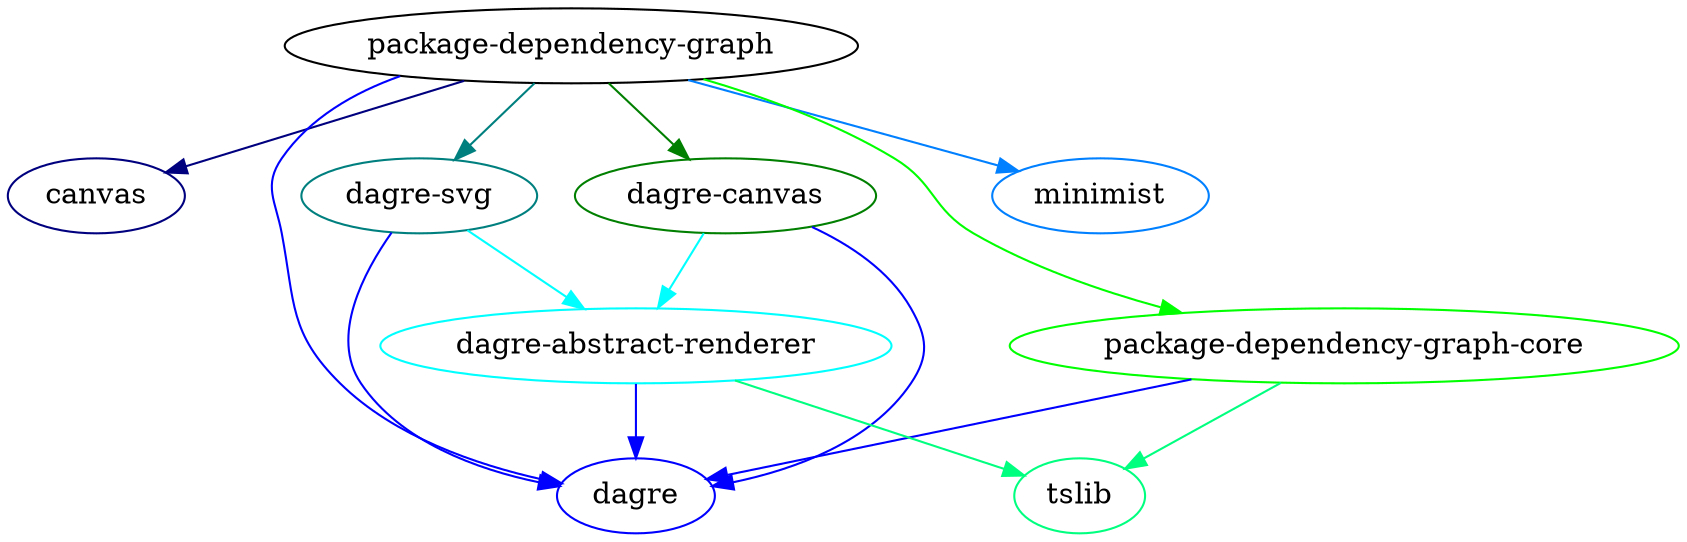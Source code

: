 // generated by package-dependency-graph
digraph {
  package_dependency_graph -> canvas[color = "#00007f"]
  package_dependency_graph -> dagre[color = "#0000ff"]
  package_dependency_graph -> dagre_canvas[color = "#007f00"]
  package_dependency_graph -> dagre_svg[color = "#007f7f"]
  package_dependency_graph -> minimist[color = "#007fff"]
  package_dependency_graph -> package_dependency_graph_core[color = "#00ff00"]
  package_dependency_graph_core -> dagre[color = "#0000ff"]
  package_dependency_graph_core -> tslib[color = "#00ff7f"]
  dagre_abstract_renderer -> dagre[color = "#0000ff"]
  dagre_abstract_renderer -> tslib[color = "#00ff7f"]
  dagre_canvas -> dagre[color = "#0000ff"]
  dagre_canvas -> dagre_abstract_renderer[color = "#00ffff"]
  dagre_svg -> dagre[color = "#0000ff"]
  dagre_svg -> dagre_abstract_renderer[color = "#00ffff"]

  package_dependency_graph[label = "package-dependency-graph", color = "#000000"]
  canvas[label = "canvas", color = "#00007f"]
  dagre[label = "dagre", color = "#0000ff"]
  dagre_canvas[label = "dagre-canvas", color = "#007f00"]
  dagre_svg[label = "dagre-svg", color = "#007f7f"]
  minimist[label = "minimist", color = "#007fff"]
  package_dependency_graph_core[label = "package-dependency-graph-core", color = "#00ff00"]
  tslib[label = "tslib", color = "#00ff7f"]
  dagre_abstract_renderer[label = "dagre-abstract-renderer", color = "#00ffff"]
}